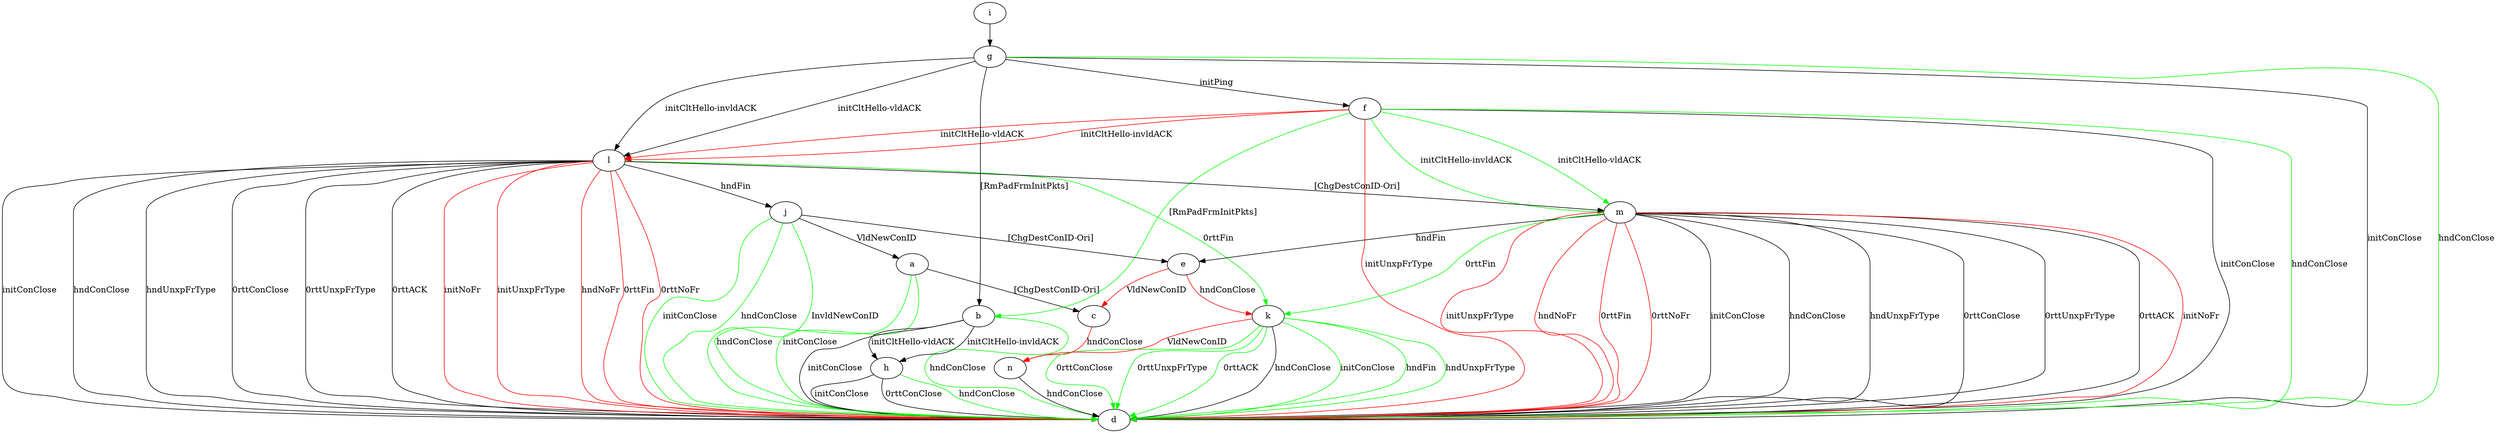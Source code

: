 digraph "" {
	a -> c	[key=0,
		label="[ChgDestConID-Ori] "];
	a -> d	[key=0,
		color=green,
		label="initConClose "];
	a -> d	[key=1,
		color=green,
		label="hndConClose "];
	b -> d	[key=0,
		label="initConClose "];
	b -> d	[key=1,
		color=green,
		label="hndConClose "];
	b -> h	[key=0,
		label="initCltHello-vldACK "];
	b -> h	[key=1,
		label="initCltHello-invldACK "];
	c -> n	[key=0,
		color=red,
		label="hndConClose "];
	e -> c	[key=0,
		color=red,
		label="VldNewConID "];
	e -> k	[key=0,
		color=red,
		label="hndConClose "];
	f -> b	[key=0,
		color=green,
		label="[RmPadFrmInitPkts] "];
	f -> d	[key=0,
		label="initConClose "];
	f -> d	[key=1,
		color=green,
		label="hndConClose "];
	f -> d	[key=2,
		color=red,
		label="initUnxpFrType "];
	f -> l	[key=0,
		color=red,
		label="initCltHello-vldACK "];
	f -> l	[key=1,
		color=red,
		label="initCltHello-invldACK "];
	f -> m	[key=0,
		color=green,
		label="initCltHello-vldACK "];
	f -> m	[key=1,
		color=green,
		label="initCltHello-invldACK "];
	g -> b	[key=0,
		label="[RmPadFrmInitPkts] "];
	g -> d	[key=0,
		label="initConClose "];
	g -> d	[key=1,
		color=green,
		label="hndConClose "];
	g -> f	[key=0,
		label="initPing "];
	g -> l	[key=0,
		label="initCltHello-vldACK "];
	g -> l	[key=1,
		label="initCltHello-invldACK "];
	h -> d	[key=0,
		label="initConClose "];
	h -> d	[key=1,
		label="0rttConClose "];
	h -> d	[key=2,
		color=green,
		label="hndConClose "];
	i -> g	[key=0];
	j -> a	[key=0,
		label="VldNewConID "];
	j -> d	[key=0,
		color=green,
		label="initConClose "];
	j -> d	[key=1,
		color=green,
		label="hndConClose "];
	j -> d	[key=2,
		color=green,
		label="InvldNewConID "];
	j -> e	[key=0,
		label="[ChgDestConID-Ori] "];
	k -> d	[key=0,
		label="hndConClose "];
	k -> d	[key=1,
		color=green,
		label="initConClose "];
	k -> d	[key=2,
		color=green,
		label="hndFin "];
	k -> d	[key=3,
		color=green,
		label="hndUnxpFrType "];
	k -> d	[key=4,
		color=green,
		label="0rttConClose "];
	k -> d	[key=5,
		color=green,
		label="0rttUnxpFrType "];
	k -> d	[key=6,
		color=green,
		label="0rttACK "];
	k -> n	[key=0,
		color=red,
		label="VldNewConID "];
	l -> d	[key=0,
		label="initConClose "];
	l -> d	[key=1,
		label="hndConClose "];
	l -> d	[key=2,
		label="hndUnxpFrType "];
	l -> d	[key=3,
		label="0rttConClose "];
	l -> d	[key=4,
		label="0rttUnxpFrType "];
	l -> d	[key=5,
		label="0rttACK "];
	l -> d	[key=6,
		color=red,
		label="initNoFr "];
	l -> d	[key=7,
		color=red,
		label="initUnxpFrType "];
	l -> d	[key=8,
		color=red,
		label="hndNoFr "];
	l -> d	[key=9,
		color=red,
		label="0rttFin "];
	l -> d	[key=10,
		color=red,
		label="0rttNoFr "];
	l -> j	[key=0,
		label="hndFin "];
	l -> k	[key=0,
		color=green,
		label="0rttFin "];
	l -> m	[key=0,
		label="[ChgDestConID-Ori] "];
	m -> d	[key=0,
		label="initConClose "];
	m -> d	[key=1,
		label="hndConClose "];
	m -> d	[key=2,
		label="hndUnxpFrType "];
	m -> d	[key=3,
		label="0rttConClose "];
	m -> d	[key=4,
		label="0rttUnxpFrType "];
	m -> d	[key=5,
		label="0rttACK "];
	m -> d	[key=6,
		color=red,
		label="initNoFr "];
	m -> d	[key=7,
		color=red,
		label="initUnxpFrType "];
	m -> d	[key=8,
		color=red,
		label="hndNoFr "];
	m -> d	[key=9,
		color=red,
		label="0rttFin "];
	m -> d	[key=10,
		color=red,
		label="0rttNoFr "];
	m -> e	[key=0,
		label="hndFin "];
	m -> k	[key=0,
		color=green,
		label="0rttFin "];
	n -> d	[key=0,
		label="hndConClose "];
}
